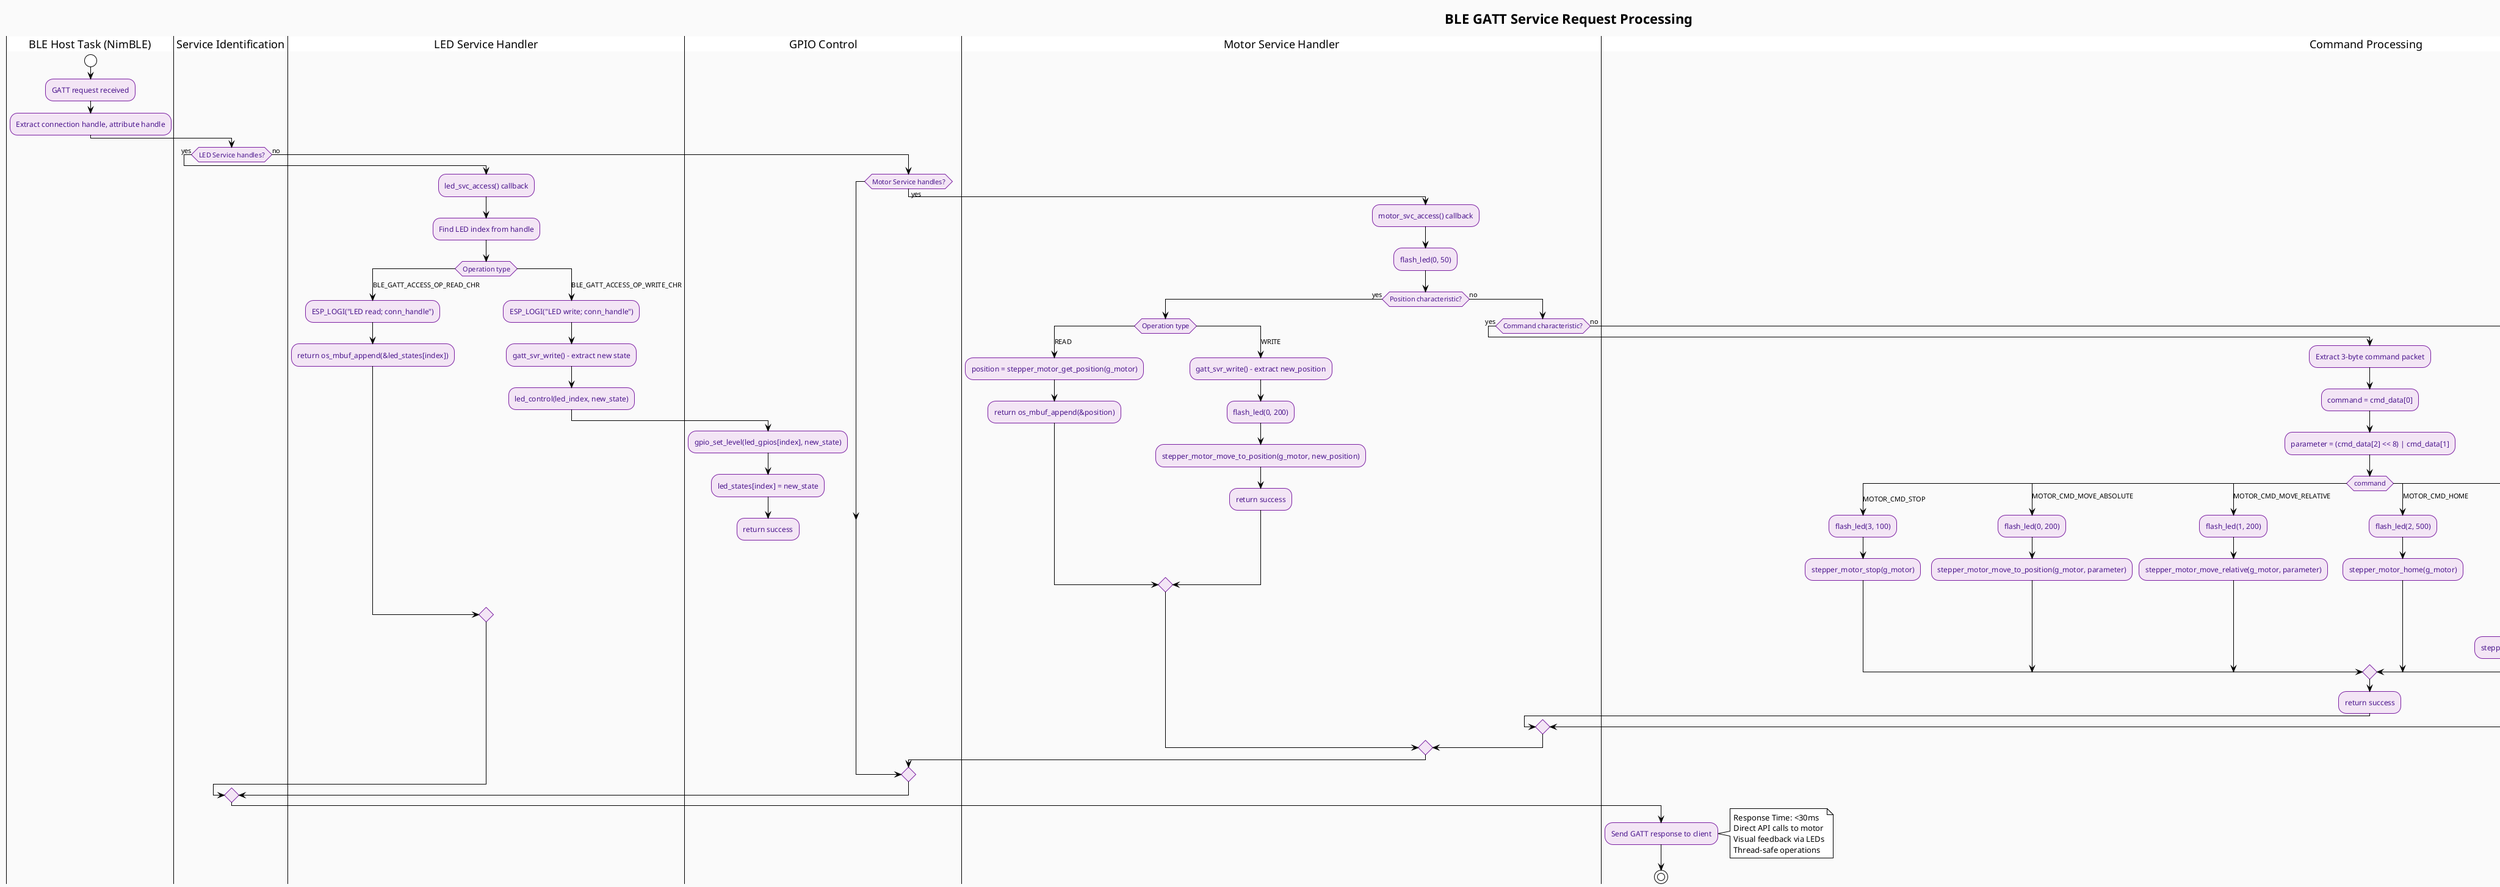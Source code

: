 @startuml BLE_GATT_Service_Handling
!theme plain

' Inline styling
skinparam backgroundColor #FAFAFA
skinparam activity {
  backgroundColor #F3E5F5
  borderColor #7B1FA2
  fontColor #4A148C
}

title BLE GATT Service Request Processing

|BLE Host Task (NimBLE)|
start
:GATT request received;
:Extract connection handle, attribute handle;

|Service Identification|
if (LED Service handles?) then (yes)
    |LED Service Handler|
    :led_svc_access() callback;
    :Find LED index from handle;
    
    switch (Operation type)
    case (BLE_GATT_ACCESS_OP_READ_CHR)
        :ESP_LOGI("LED read; conn_handle");
        :return os_mbuf_append(&led_states[index]);
        
    case (BLE_GATT_ACCESS_OP_WRITE_CHR)
        :ESP_LOGI("LED write; conn_handle");
        :gatt_svr_write() - extract new state;
        :led_control(led_index, new_state);
        |GPIO Control|
        :gpio_set_level(led_gpios[index], new_state);
        :led_states[index] = new_state;
        :return success;
    endswitch
    
else (no)
    if (Motor Service handles?) then (yes)
        |Motor Service Handler|
        :motor_svc_access() callback;
        :flash_led(0, 50);
        
        if (Position characteristic?) then (yes)
            switch (Operation type)
            case (READ)
                :position = stepper_motor_get_position(g_motor);
                :return os_mbuf_append(&position);
                
            case (WRITE)
                :gatt_svr_write() - extract new_position;
                :flash_led(0, 200);
                :stepper_motor_move_to_position(g_motor, new_position);
                :return success;
            endswitch
            
        else (no)
            if (Command characteristic?) then (yes)
                |Command Processing|
                :Extract 3-byte command packet;
                :command = cmd_data[0];
                :parameter = (cmd_data[2] << 8) | cmd_data[1];
                
                switch (command)
                case (MOTOR_CMD_STOP)
                    :flash_led(3, 100);
                    :stepper_motor_stop(g_motor);
                    
                case (MOTOR_CMD_MOVE_ABSOLUTE)
                    :flash_led(0, 200);
                    :stepper_motor_move_to_position(g_motor, parameter);
                    
                case (MOTOR_CMD_MOVE_RELATIVE)
                    :flash_led(1, 200);
                    :stepper_motor_move_relative(g_motor, parameter);
                    
                case (MOTOR_CMD_HOME)
                    :flash_led(2, 500);
                    :stepper_motor_home(g_motor);
                    
                case (MOTOR_CMD_SET_SPEED)
                    :flash_led(0, 100);
                    :vTaskDelay(50ms);
                    :flash_led(0, 100);
                    :stepper_motor_set_speed(g_motor, parameter);
                    
                case (MOTOR_CMD_ENABLE)
                    :led_control(1, 1);
                    :stepper_motor_enable(g_motor);
                    
                case (MOTOR_CMD_DISABLE)
                    :led_control(1, 0);
                    :stepper_motor_disable(g_motor);
                    
                endswitch
                :return success;
                
            else (no)
                if (Status characteristic?) then (yes)
                    :status = stepper_motor_get_status(g_motor);
                    :position = stepper_motor_get_position(g_motor);
                    :fault = stepper_motor_is_fault(g_motor);
                    :Pack status response;
                    :return os_mbuf_append(&status_data);
                endif
            endif
        endif
    endif
endif

:Send GATT response to client;

note right : Response Time: <30ms\nDirect API calls to motor\nVisual feedback via LEDs\nThread-safe operations

stop

@enduml 